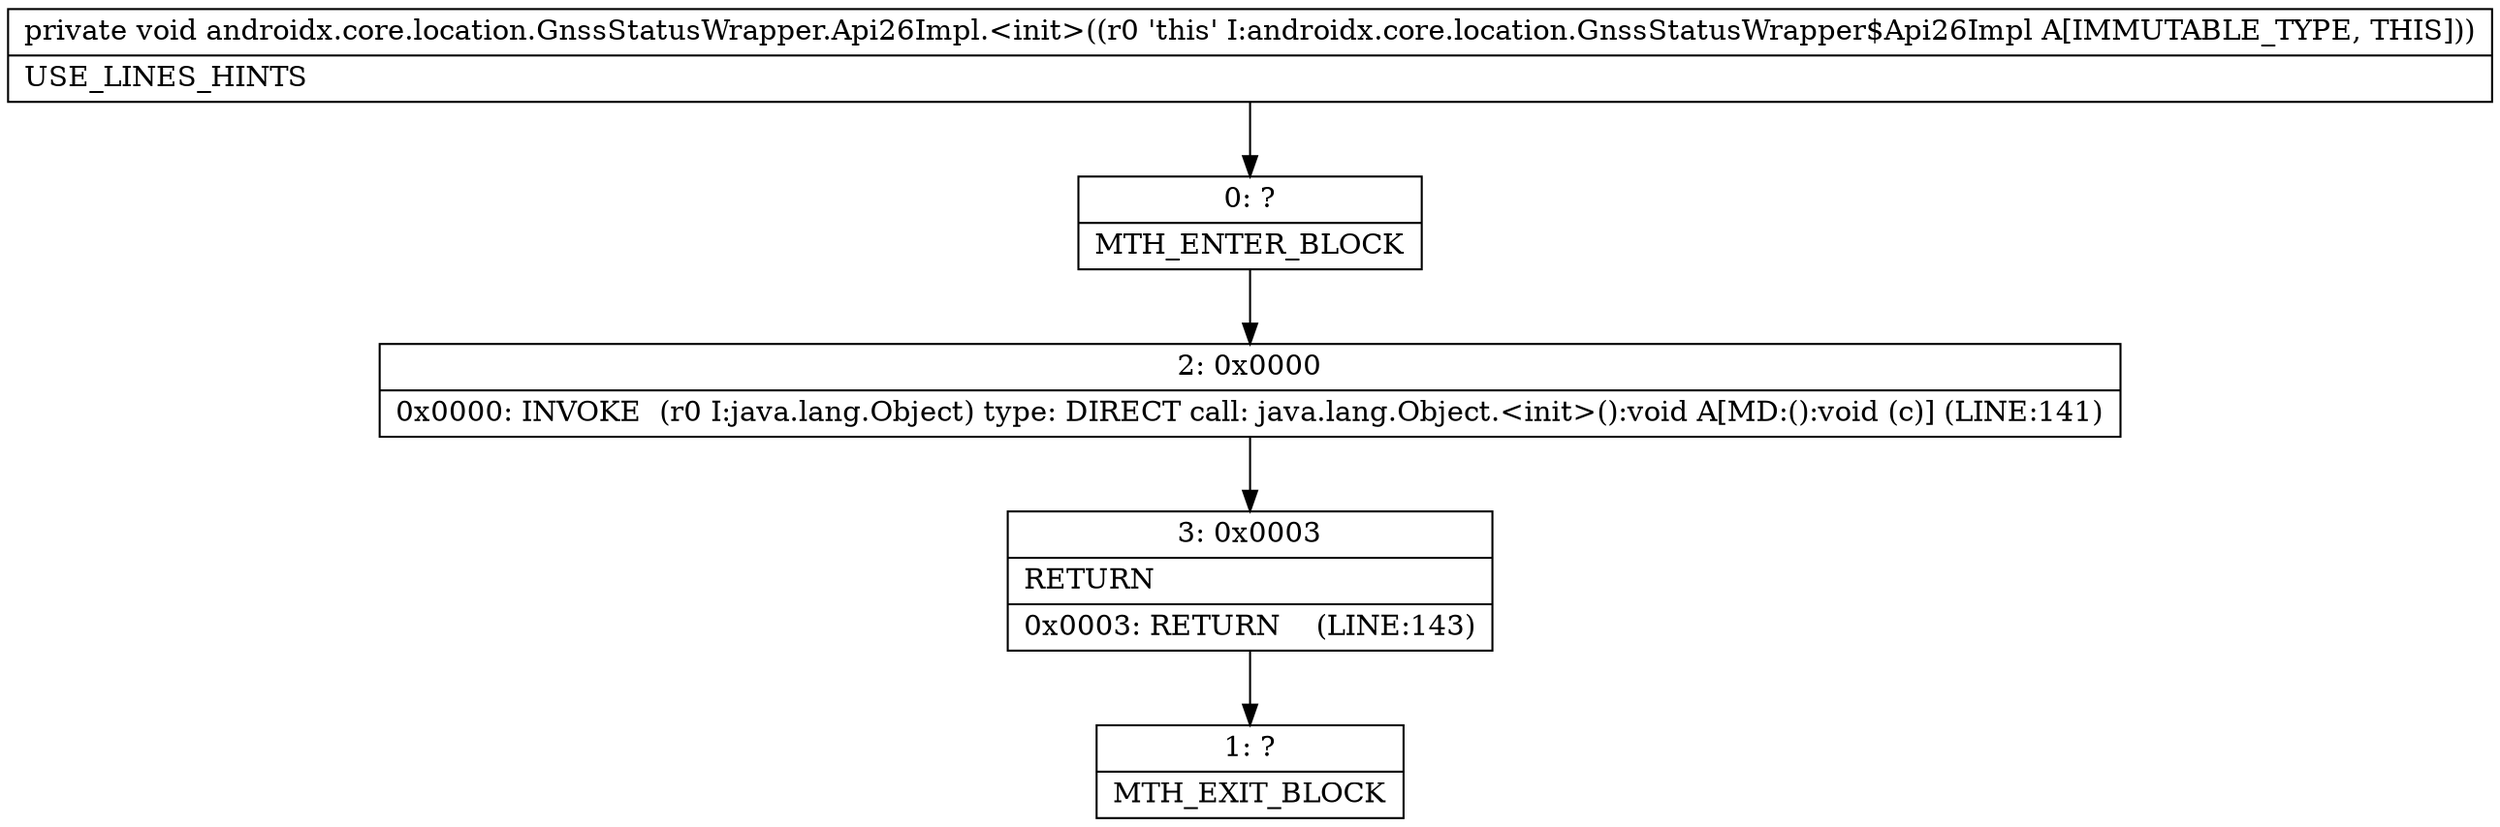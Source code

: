 digraph "CFG forandroidx.core.location.GnssStatusWrapper.Api26Impl.\<init\>()V" {
Node_0 [shape=record,label="{0\:\ ?|MTH_ENTER_BLOCK\l}"];
Node_2 [shape=record,label="{2\:\ 0x0000|0x0000: INVOKE  (r0 I:java.lang.Object) type: DIRECT call: java.lang.Object.\<init\>():void A[MD:():void (c)] (LINE:141)\l}"];
Node_3 [shape=record,label="{3\:\ 0x0003|RETURN\l|0x0003: RETURN    (LINE:143)\l}"];
Node_1 [shape=record,label="{1\:\ ?|MTH_EXIT_BLOCK\l}"];
MethodNode[shape=record,label="{private void androidx.core.location.GnssStatusWrapper.Api26Impl.\<init\>((r0 'this' I:androidx.core.location.GnssStatusWrapper$Api26Impl A[IMMUTABLE_TYPE, THIS]))  | USE_LINES_HINTS\l}"];
MethodNode -> Node_0;Node_0 -> Node_2;
Node_2 -> Node_3;
Node_3 -> Node_1;
}

